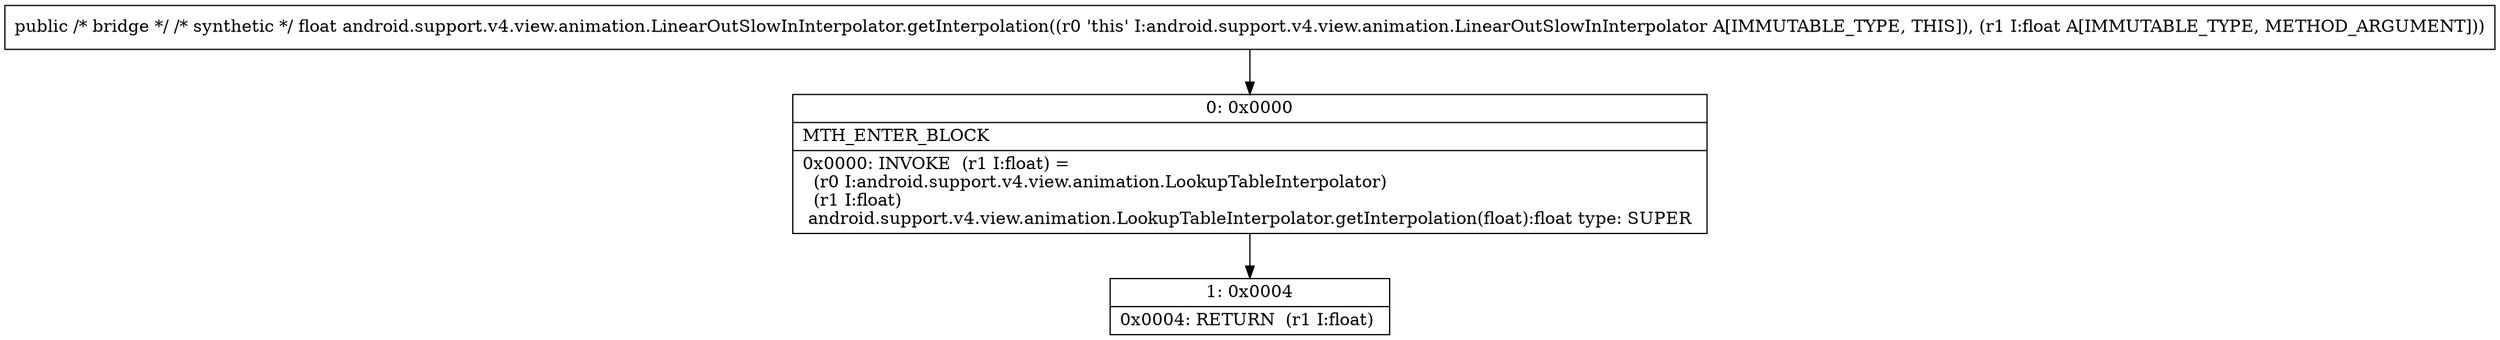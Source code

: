 digraph "CFG forandroid.support.v4.view.animation.LinearOutSlowInInterpolator.getInterpolation(F)F" {
Node_0 [shape=record,label="{0\:\ 0x0000|MTH_ENTER_BLOCK\l|0x0000: INVOKE  (r1 I:float) = \l  (r0 I:android.support.v4.view.animation.LookupTableInterpolator)\l  (r1 I:float)\l android.support.v4.view.animation.LookupTableInterpolator.getInterpolation(float):float type: SUPER \l}"];
Node_1 [shape=record,label="{1\:\ 0x0004|0x0004: RETURN  (r1 I:float) \l}"];
MethodNode[shape=record,label="{public \/* bridge *\/ \/* synthetic *\/ float android.support.v4.view.animation.LinearOutSlowInInterpolator.getInterpolation((r0 'this' I:android.support.v4.view.animation.LinearOutSlowInInterpolator A[IMMUTABLE_TYPE, THIS]), (r1 I:float A[IMMUTABLE_TYPE, METHOD_ARGUMENT])) }"];
MethodNode -> Node_0;
Node_0 -> Node_1;
}

